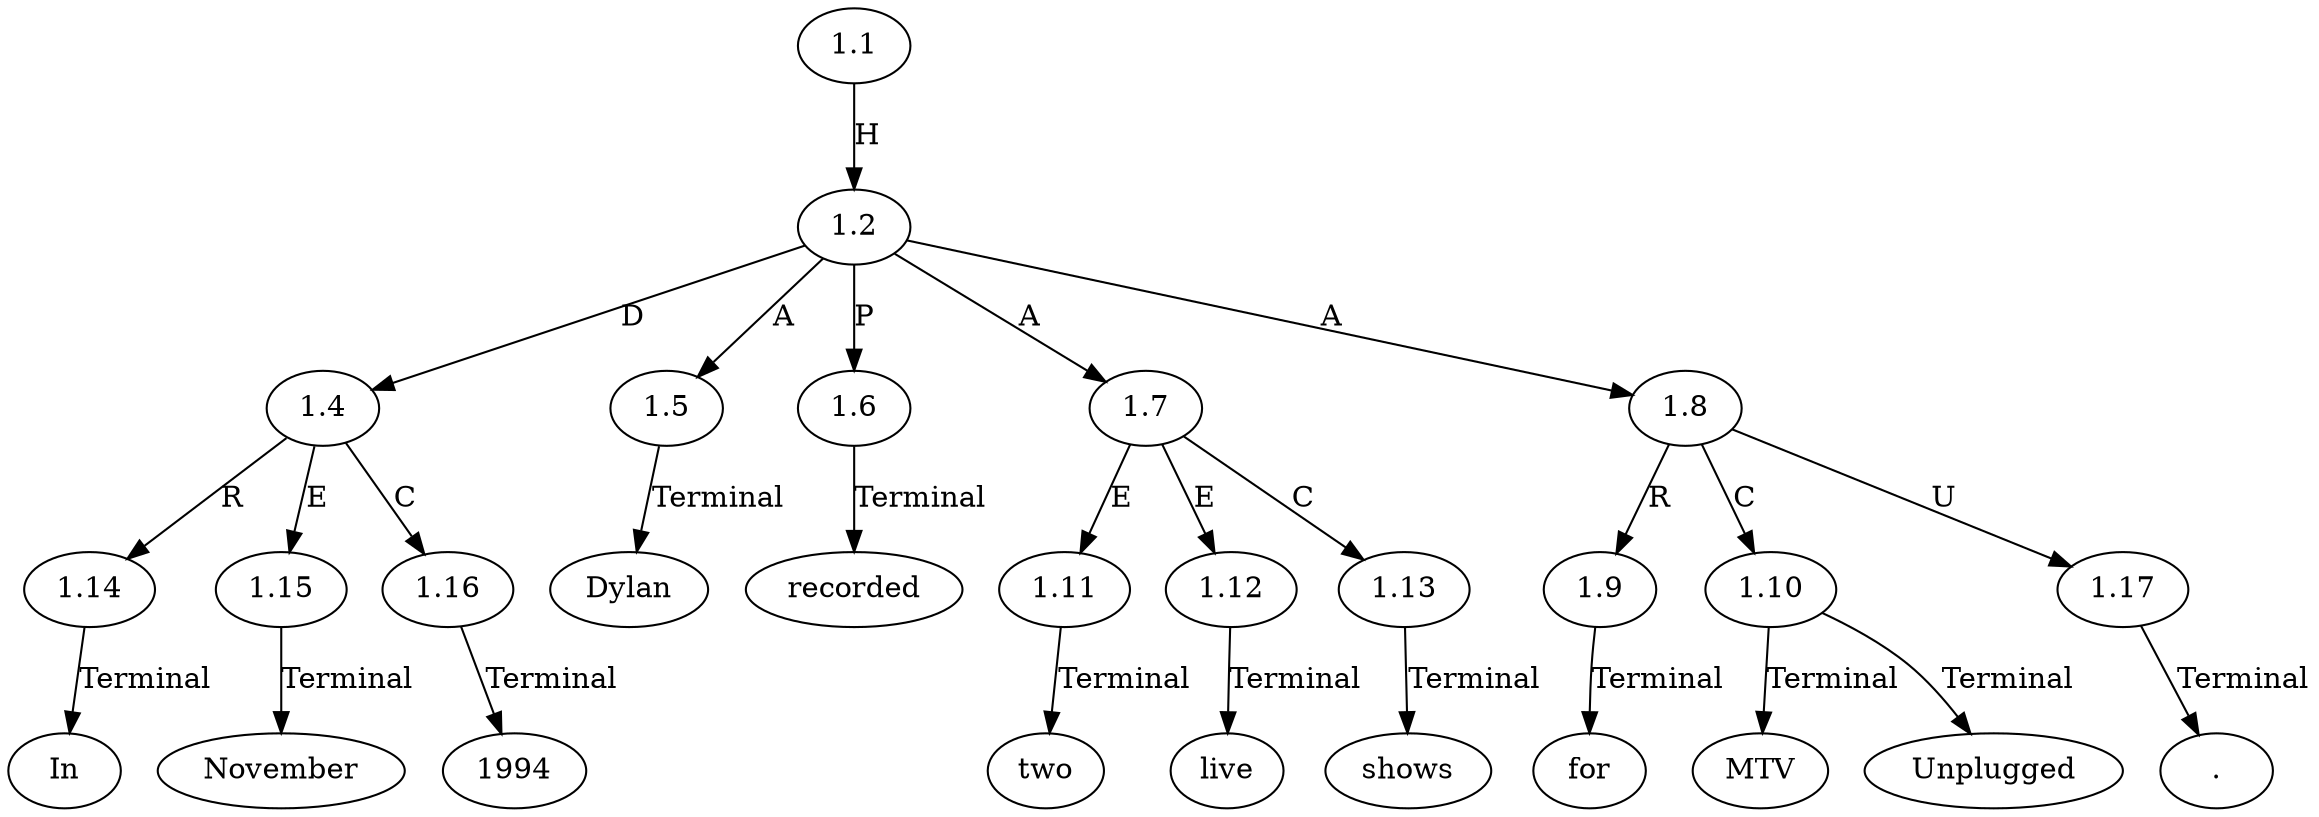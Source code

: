 // Graph
digraph {
	0.1 [label=In ordering=out]
	0.10 [label=MTV ordering=out]
	0.11 [label=Unplugged ordering=out]
	0.12 [label="." ordering=out]
	0.2 [label=November ordering=out]
	0.3 [label=1994 ordering=out]
	0.4 [label=Dylan ordering=out]
	0.5 [label=recorded ordering=out]
	0.6 [label=two ordering=out]
	0.7 [label=live ordering=out]
	0.8 [label=shows ordering=out]
	0.9 [label=for ordering=out]
	1.1 [label=1.1 ordering=out]
	1.2 [label=1.2 ordering=out]
	1.4 [label=1.4 ordering=out]
	1.5 [label=1.5 ordering=out]
	1.6 [label=1.6 ordering=out]
	1.7 [label=1.7 ordering=out]
	1.8 [label=1.8 ordering=out]
	1.9 [label=1.9 ordering=out]
	1.10 [label=1.10 ordering=out]
	1.11 [label=1.11 ordering=out]
	1.12 [label=1.12 ordering=out]
	1.13 [label=1.13 ordering=out]
	1.14 [label=1.14 ordering=out]
	1.15 [label=1.15 ordering=out]
	1.16 [label=1.16 ordering=out]
	1.17 [label=1.17 ordering=out]
	1.1 -> 1.2 [label=H ordering=out]
	1.2 -> 1.4 [label=D ordering=out]
	1.2 -> 1.5 [label=A ordering=out]
	1.2 -> 1.6 [label=P ordering=out]
	1.2 -> 1.7 [label=A ordering=out]
	1.2 -> 1.8 [label=A ordering=out]
	1.4 -> 1.14 [label=R ordering=out]
	1.4 -> 1.15 [label=E ordering=out]
	1.4 -> 1.16 [label=C ordering=out]
	1.5 -> 0.4 [label=Terminal ordering=out]
	1.6 -> 0.5 [label=Terminal ordering=out]
	1.7 -> 1.11 [label=E ordering=out]
	1.7 -> 1.12 [label=E ordering=out]
	1.7 -> 1.13 [label=C ordering=out]
	1.8 -> 1.9 [label=R ordering=out]
	1.8 -> 1.10 [label=C ordering=out]
	1.8 -> 1.17 [label=U ordering=out]
	1.9 -> 0.9 [label=Terminal ordering=out]
	1.10 -> 0.10 [label=Terminal ordering=out]
	1.10 -> 0.11 [label=Terminal ordering=out]
	1.11 -> 0.6 [label=Terminal ordering=out]
	1.12 -> 0.7 [label=Terminal ordering=out]
	1.13 -> 0.8 [label=Terminal ordering=out]
	1.14 -> 0.1 [label=Terminal ordering=out]
	1.15 -> 0.2 [label=Terminal ordering=out]
	1.16 -> 0.3 [label=Terminal ordering=out]
	1.17 -> 0.12 [label=Terminal ordering=out]
}

